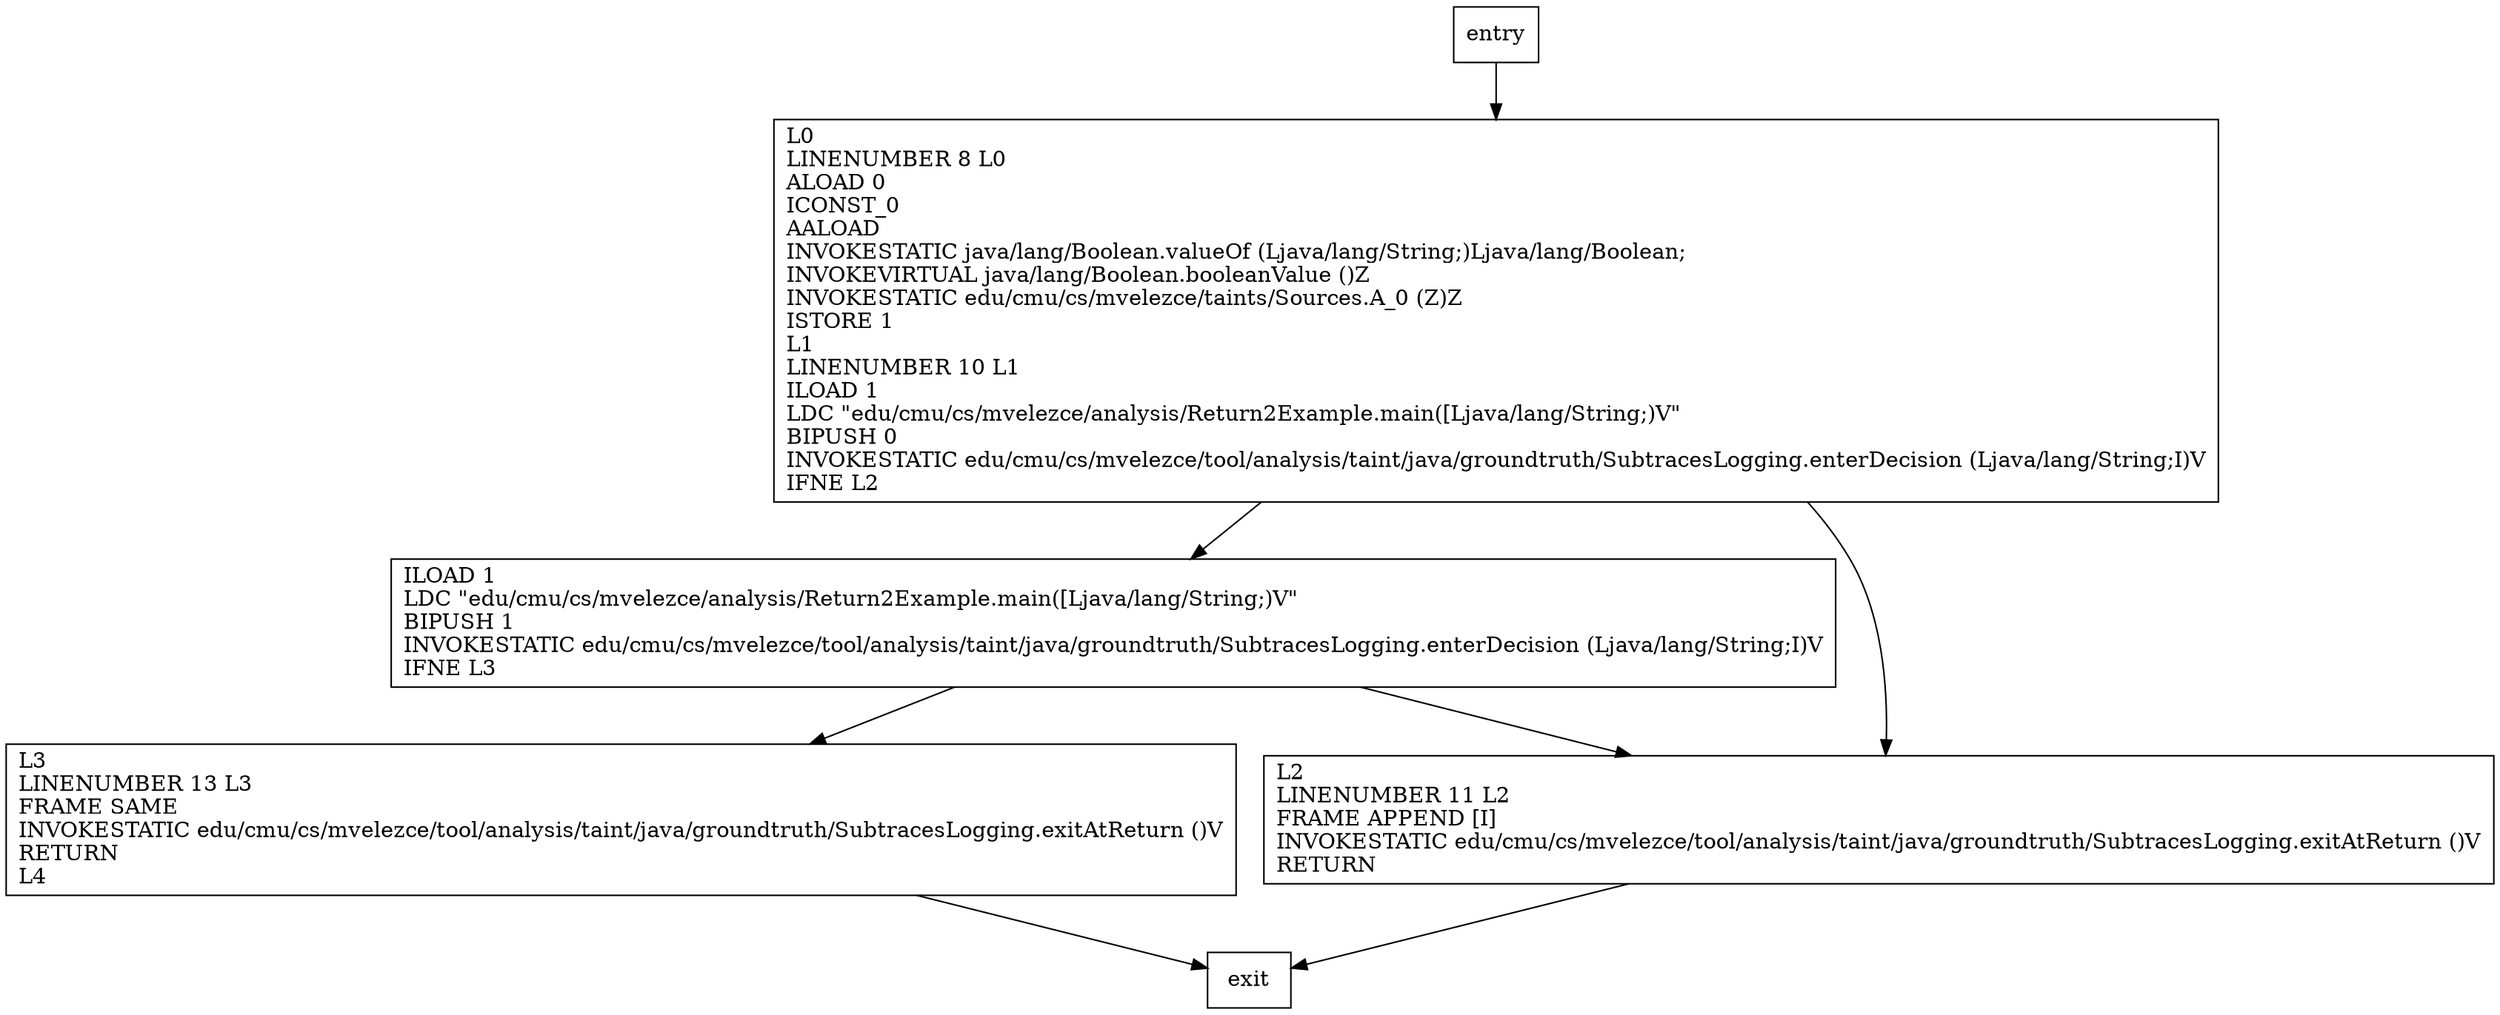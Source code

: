 digraph main {
node [shape=record];
1164280115 [label="ILOAD 1\lLDC \"edu/cmu/cs/mvelezce/analysis/Return2Example.main([Ljava/lang/String;)V\"\lBIPUSH 1\lINVOKESTATIC edu/cmu/cs/mvelezce/tool/analysis/taint/java/groundtruth/SubtracesLogging.enterDecision (Ljava/lang/String;I)V\lIFNE L3\l"];
1733520096 [label="L3\lLINENUMBER 13 L3\lFRAME SAME\lINVOKESTATIC edu/cmu/cs/mvelezce/tool/analysis/taint/java/groundtruth/SubtracesLogging.exitAtReturn ()V\lRETURN\lL4\l"];
529766927 [label="L0\lLINENUMBER 8 L0\lALOAD 0\lICONST_0\lAALOAD\lINVOKESTATIC java/lang/Boolean.valueOf (Ljava/lang/String;)Ljava/lang/Boolean;\lINVOKEVIRTUAL java/lang/Boolean.booleanValue ()Z\lINVOKESTATIC edu/cmu/cs/mvelezce/taints/Sources.A_0 (Z)Z\lISTORE 1\lL1\lLINENUMBER 10 L1\lILOAD 1\lLDC \"edu/cmu/cs/mvelezce/analysis/Return2Example.main([Ljava/lang/String;)V\"\lBIPUSH 0\lINVOKESTATIC edu/cmu/cs/mvelezce/tool/analysis/taint/java/groundtruth/SubtracesLogging.enterDecision (Ljava/lang/String;I)V\lIFNE L2\l"];
1124804249 [label="L2\lLINENUMBER 11 L2\lFRAME APPEND [I]\lINVOKESTATIC edu/cmu/cs/mvelezce/tool/analysis/taint/java/groundtruth/SubtracesLogging.exitAtReturn ()V\lRETURN\l"];
entry;
exit;
1164280115 -> 1733520096;
1164280115 -> 1124804249;
entry -> 529766927;
1733520096 -> exit;
529766927 -> 1164280115;
529766927 -> 1124804249;
1124804249 -> exit;
}
